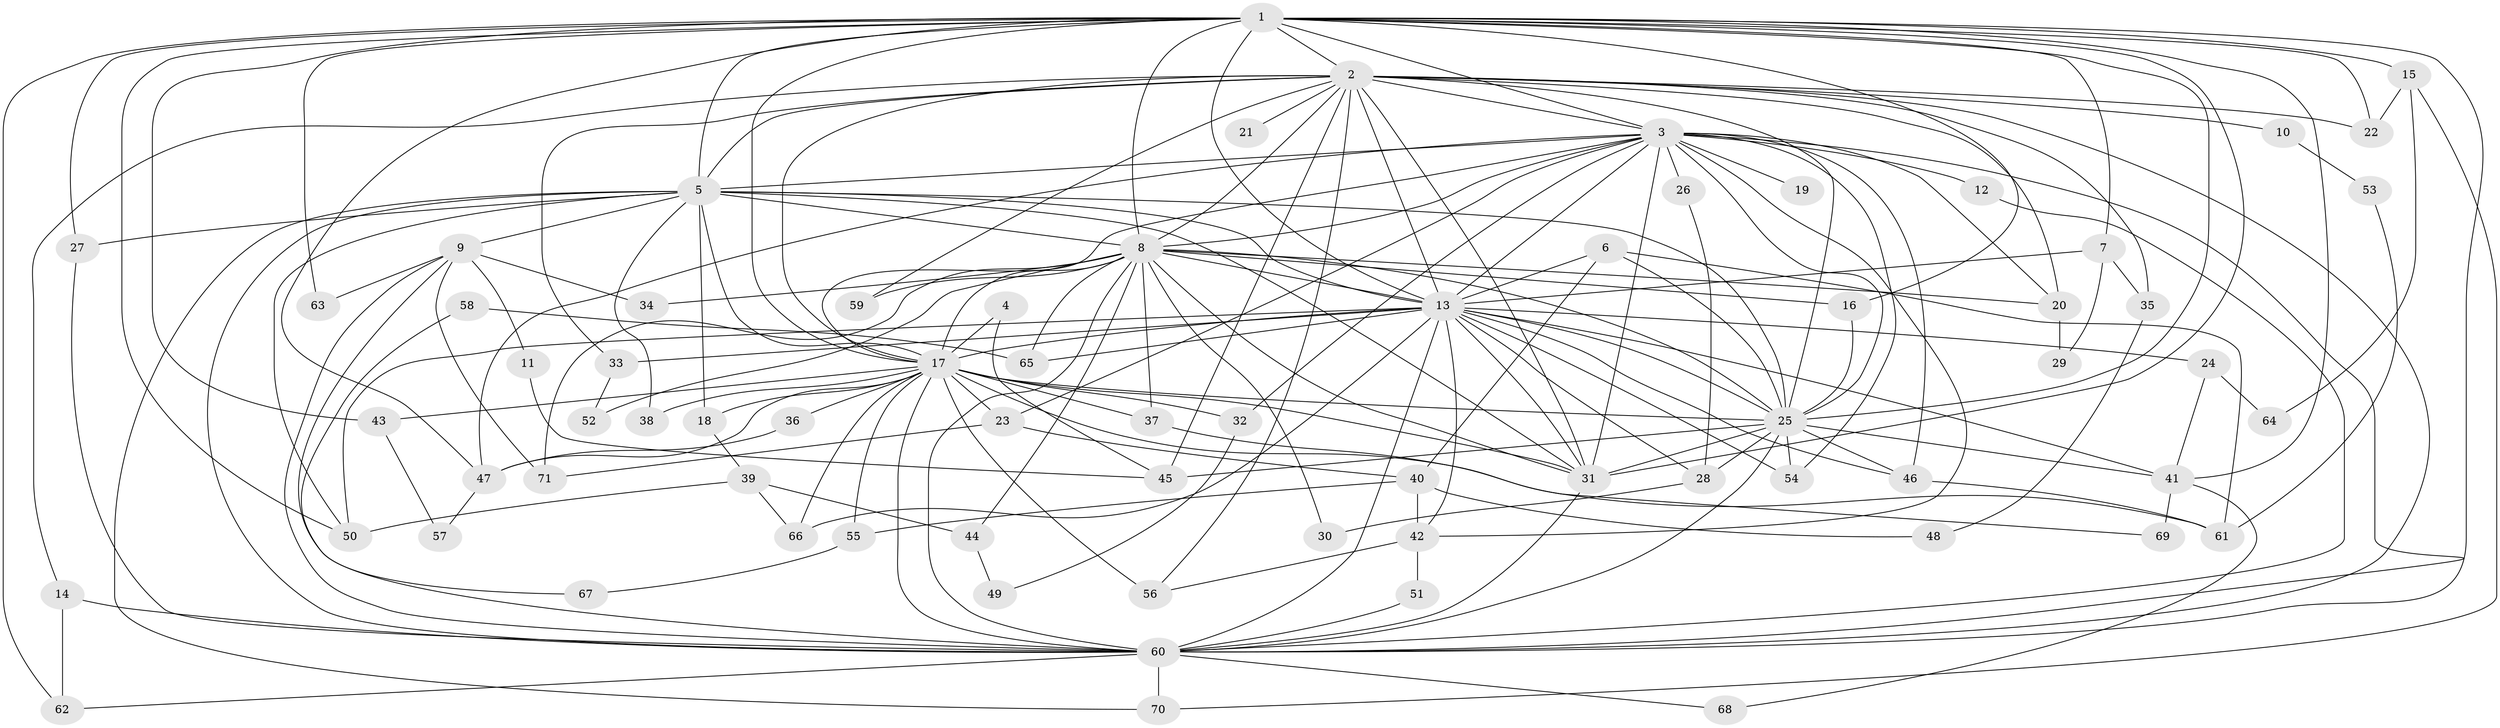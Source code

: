 // original degree distribution, {12: 0.009900990099009901, 24: 0.019801980198019802, 19: 0.019801980198019802, 22: 0.009900990099009901, 21: 0.0297029702970297, 20: 0.009900990099009901, 5: 0.04950495049504951, 4: 0.1188118811881188, 2: 0.5148514851485149, 3: 0.19801980198019803, 8: 0.009900990099009901, 6: 0.009900990099009901}
// Generated by graph-tools (version 1.1) at 2025/36/03/04/25 23:36:21]
// undirected, 71 vertices, 179 edges
graph export_dot {
  node [color=gray90,style=filled];
  1;
  2;
  3;
  4;
  5;
  6;
  7;
  8;
  9;
  10;
  11;
  12;
  13;
  14;
  15;
  16;
  17;
  18;
  19;
  20;
  21;
  22;
  23;
  24;
  25;
  26;
  27;
  28;
  29;
  30;
  31;
  32;
  33;
  34;
  35;
  36;
  37;
  38;
  39;
  40;
  41;
  42;
  43;
  44;
  45;
  46;
  47;
  48;
  49;
  50;
  51;
  52;
  53;
  54;
  55;
  56;
  57;
  58;
  59;
  60;
  61;
  62;
  63;
  64;
  65;
  66;
  67;
  68;
  69;
  70;
  71;
  1 -- 2 [weight=1.0];
  1 -- 3 [weight=1.0];
  1 -- 5 [weight=1.0];
  1 -- 7 [weight=1.0];
  1 -- 8 [weight=2.0];
  1 -- 13 [weight=1.0];
  1 -- 15 [weight=1.0];
  1 -- 16 [weight=1.0];
  1 -- 17 [weight=1.0];
  1 -- 22 [weight=2.0];
  1 -- 25 [weight=1.0];
  1 -- 27 [weight=1.0];
  1 -- 31 [weight=1.0];
  1 -- 41 [weight=1.0];
  1 -- 43 [weight=1.0];
  1 -- 47 [weight=1.0];
  1 -- 50 [weight=1.0];
  1 -- 60 [weight=1.0];
  1 -- 62 [weight=1.0];
  1 -- 63 [weight=1.0];
  2 -- 3 [weight=1.0];
  2 -- 5 [weight=1.0];
  2 -- 8 [weight=1.0];
  2 -- 10 [weight=1.0];
  2 -- 13 [weight=1.0];
  2 -- 14 [weight=1.0];
  2 -- 17 [weight=1.0];
  2 -- 20 [weight=1.0];
  2 -- 21 [weight=1.0];
  2 -- 22 [weight=1.0];
  2 -- 25 [weight=1.0];
  2 -- 31 [weight=1.0];
  2 -- 33 [weight=1.0];
  2 -- 35 [weight=1.0];
  2 -- 45 [weight=1.0];
  2 -- 56 [weight=1.0];
  2 -- 59 [weight=1.0];
  2 -- 60 [weight=1.0];
  3 -- 5 [weight=1.0];
  3 -- 8 [weight=1.0];
  3 -- 12 [weight=2.0];
  3 -- 13 [weight=1.0];
  3 -- 17 [weight=1.0];
  3 -- 19 [weight=1.0];
  3 -- 20 [weight=1.0];
  3 -- 23 [weight=1.0];
  3 -- 25 [weight=1.0];
  3 -- 26 [weight=1.0];
  3 -- 31 [weight=1.0];
  3 -- 32 [weight=1.0];
  3 -- 42 [weight=1.0];
  3 -- 46 [weight=1.0];
  3 -- 47 [weight=1.0];
  3 -- 54 [weight=1.0];
  3 -- 60 [weight=1.0];
  4 -- 17 [weight=1.0];
  4 -- 45 [weight=1.0];
  5 -- 8 [weight=1.0];
  5 -- 9 [weight=2.0];
  5 -- 13 [weight=2.0];
  5 -- 17 [weight=1.0];
  5 -- 18 [weight=1.0];
  5 -- 25 [weight=1.0];
  5 -- 27 [weight=1.0];
  5 -- 31 [weight=3.0];
  5 -- 38 [weight=1.0];
  5 -- 50 [weight=1.0];
  5 -- 60 [weight=2.0];
  5 -- 70 [weight=1.0];
  6 -- 13 [weight=1.0];
  6 -- 25 [weight=1.0];
  6 -- 40 [weight=1.0];
  6 -- 61 [weight=1.0];
  7 -- 13 [weight=1.0];
  7 -- 29 [weight=1.0];
  7 -- 35 [weight=1.0];
  8 -- 13 [weight=1.0];
  8 -- 16 [weight=1.0];
  8 -- 17 [weight=1.0];
  8 -- 20 [weight=1.0];
  8 -- 25 [weight=1.0];
  8 -- 30 [weight=1.0];
  8 -- 31 [weight=1.0];
  8 -- 34 [weight=1.0];
  8 -- 37 [weight=1.0];
  8 -- 44 [weight=1.0];
  8 -- 52 [weight=2.0];
  8 -- 59 [weight=1.0];
  8 -- 60 [weight=1.0];
  8 -- 65 [weight=1.0];
  8 -- 71 [weight=1.0];
  9 -- 11 [weight=1.0];
  9 -- 34 [weight=1.0];
  9 -- 60 [weight=1.0];
  9 -- 63 [weight=1.0];
  9 -- 67 [weight=1.0];
  9 -- 71 [weight=1.0];
  10 -- 53 [weight=1.0];
  11 -- 45 [weight=1.0];
  12 -- 60 [weight=1.0];
  13 -- 17 [weight=2.0];
  13 -- 24 [weight=1.0];
  13 -- 25 [weight=1.0];
  13 -- 28 [weight=1.0];
  13 -- 31 [weight=1.0];
  13 -- 33 [weight=1.0];
  13 -- 41 [weight=1.0];
  13 -- 42 [weight=1.0];
  13 -- 46 [weight=1.0];
  13 -- 50 [weight=1.0];
  13 -- 54 [weight=1.0];
  13 -- 60 [weight=1.0];
  13 -- 65 [weight=1.0];
  13 -- 66 [weight=1.0];
  14 -- 60 [weight=1.0];
  14 -- 62 [weight=1.0];
  15 -- 22 [weight=1.0];
  15 -- 64 [weight=1.0];
  15 -- 70 [weight=1.0];
  16 -- 25 [weight=1.0];
  17 -- 18 [weight=1.0];
  17 -- 23 [weight=1.0];
  17 -- 25 [weight=1.0];
  17 -- 31 [weight=1.0];
  17 -- 32 [weight=1.0];
  17 -- 36 [weight=1.0];
  17 -- 37 [weight=1.0];
  17 -- 38 [weight=1.0];
  17 -- 43 [weight=1.0];
  17 -- 47 [weight=1.0];
  17 -- 55 [weight=1.0];
  17 -- 56 [weight=2.0];
  17 -- 60 [weight=1.0];
  17 -- 61 [weight=1.0];
  17 -- 66 [weight=1.0];
  18 -- 39 [weight=1.0];
  20 -- 29 [weight=1.0];
  23 -- 40 [weight=1.0];
  23 -- 71 [weight=1.0];
  24 -- 41 [weight=1.0];
  24 -- 64 [weight=1.0];
  25 -- 28 [weight=2.0];
  25 -- 31 [weight=2.0];
  25 -- 41 [weight=1.0];
  25 -- 45 [weight=2.0];
  25 -- 46 [weight=1.0];
  25 -- 54 [weight=1.0];
  25 -- 60 [weight=1.0];
  26 -- 28 [weight=1.0];
  27 -- 60 [weight=1.0];
  28 -- 30 [weight=1.0];
  31 -- 60 [weight=1.0];
  32 -- 49 [weight=1.0];
  33 -- 52 [weight=1.0];
  35 -- 48 [weight=1.0];
  36 -- 47 [weight=1.0];
  37 -- 69 [weight=1.0];
  39 -- 44 [weight=1.0];
  39 -- 50 [weight=1.0];
  39 -- 66 [weight=1.0];
  40 -- 42 [weight=1.0];
  40 -- 48 [weight=1.0];
  40 -- 55 [weight=1.0];
  41 -- 68 [weight=1.0];
  41 -- 69 [weight=1.0];
  42 -- 51 [weight=1.0];
  42 -- 56 [weight=1.0];
  43 -- 57 [weight=1.0];
  44 -- 49 [weight=1.0];
  46 -- 61 [weight=1.0];
  47 -- 57 [weight=1.0];
  51 -- 60 [weight=1.0];
  53 -- 61 [weight=1.0];
  55 -- 67 [weight=1.0];
  58 -- 60 [weight=1.0];
  58 -- 65 [weight=1.0];
  60 -- 62 [weight=1.0];
  60 -- 68 [weight=1.0];
  60 -- 70 [weight=1.0];
}
